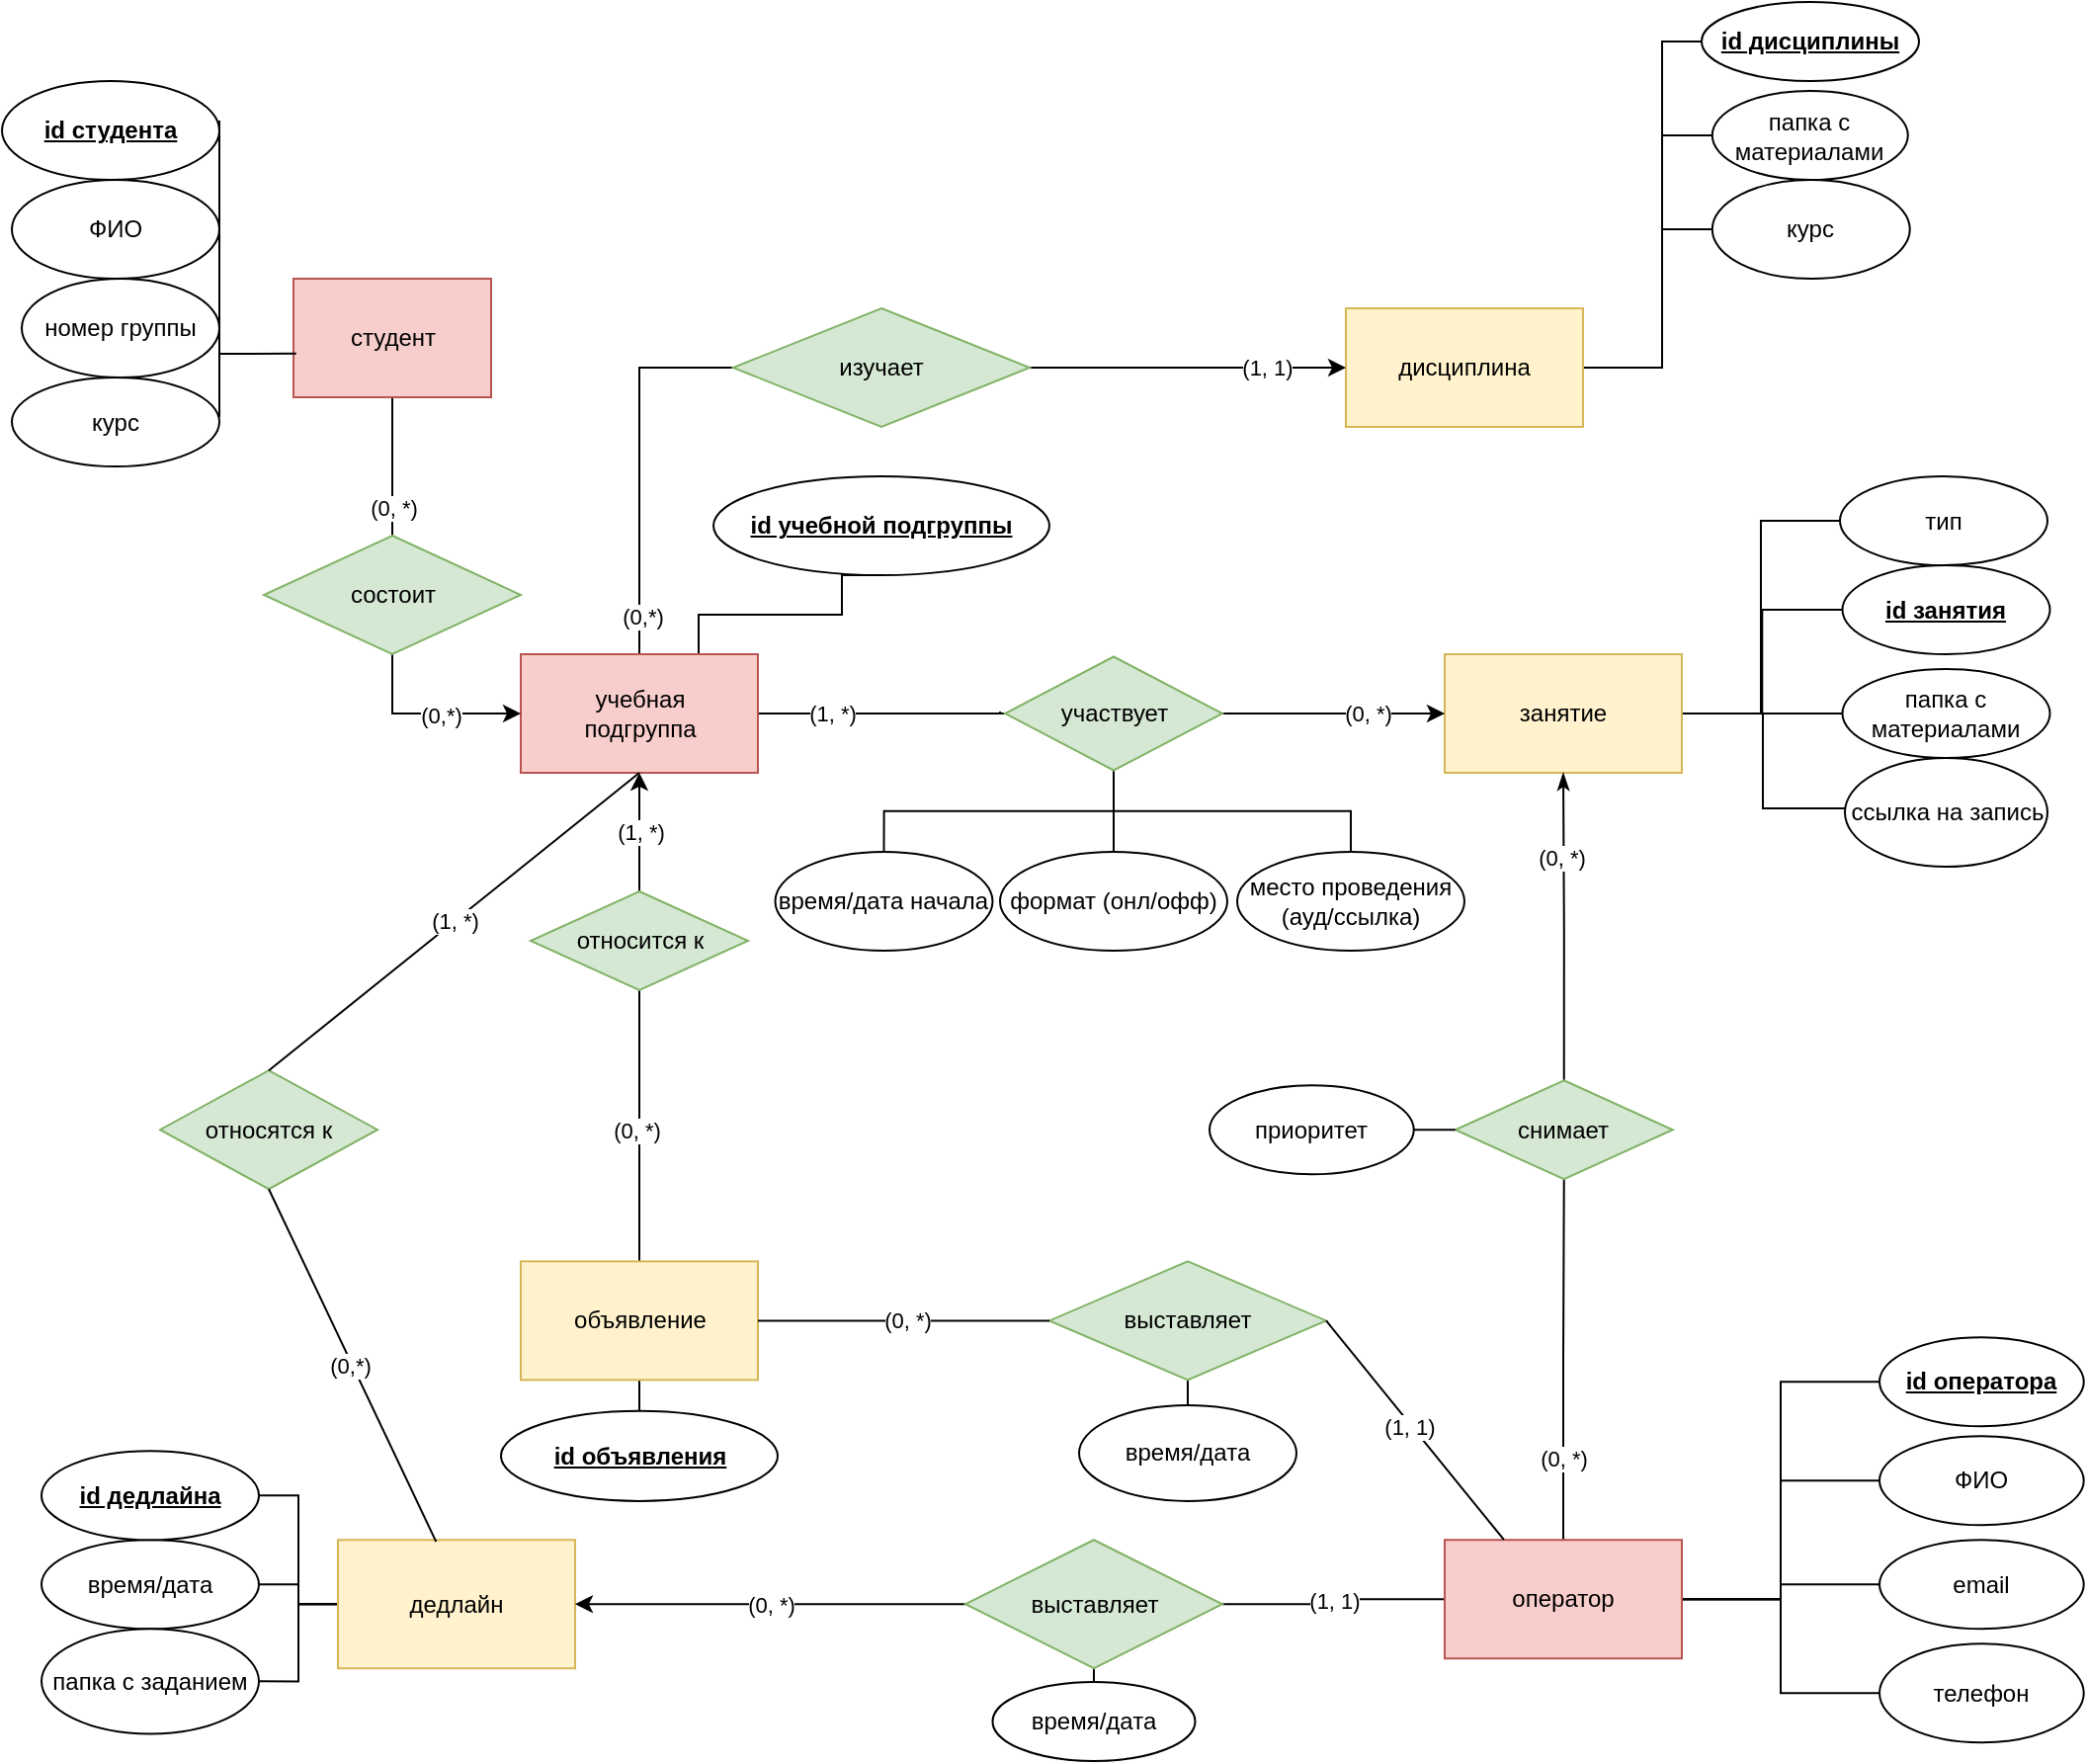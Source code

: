 <mxfile version="13.9.2" type="github"><diagram id="7s7uIlQT8t8DrVzBEWPa" name="Page-1"><mxGraphModel dx="1466" dy="661" grid="1" gridSize="10" guides="1" tooltips="1" connect="1" arrows="1" fold="1" page="1" pageScale="1" pageWidth="827" pageHeight="1169" math="0" shadow="0"><root><mxCell id="0"/><mxCell id="1" parent="0"/><mxCell id="y0rD6Jp8shlzVAkSggqI-71" value="(0, *)" style="edgeStyle=orthogonalEdgeStyle;rounded=0;orthogonalLoop=1;jettySize=auto;html=1;entryX=0.5;entryY=0;entryDx=0;entryDy=0;endArrow=none;endFill=0;exitX=0.5;exitY=1;exitDx=0;exitDy=0;" parent="1" target="y0rD6Jp8shlzVAkSggqI-69" edge="1" source="y0rD6Jp8shlzVAkSggqI-1"><mxGeometry x="0.6" relative="1" as="geometry"><mxPoint x="207.5" y="240" as="sourcePoint"/><mxPoint x="207.5" y="350" as="targetPoint"/><mxPoint as="offset"/></mxGeometry></mxCell><mxCell id="y0rD6Jp8shlzVAkSggqI-1" value="студент" style="rounded=0;whiteSpace=wrap;html=1;fillColor=#f8cecc;strokeColor=#b85450;" parent="1" vertex="1"><mxGeometry x="157.5" y="310" width="100" height="60" as="geometry"/></mxCell><mxCell id="tHOMkFGFNWv0TJlAidd5-83" style="edgeStyle=orthogonalEdgeStyle;rounded=0;orthogonalLoop=1;jettySize=auto;html=1;exitX=1;exitY=0.5;exitDx=0;exitDy=0;entryX=0;entryY=0.5;entryDx=0;entryDy=0;startArrow=none;startFill=0;endArrow=none;endFill=0;" parent="1" source="y0rD6Jp8shlzVAkSggqI-2" target="tHOMkFGFNWv0TJlAidd5-82" edge="1"><mxGeometry relative="1" as="geometry"><Array as="points"><mxPoint x="850" y="355"/><mxPoint x="850" y="285"/></Array></mxGeometry></mxCell><mxCell id="tHOMkFGFNWv0TJlAidd5-99" style="edgeStyle=orthogonalEdgeStyle;rounded=0;orthogonalLoop=1;jettySize=auto;html=1;exitX=1;exitY=0.5;exitDx=0;exitDy=0;entryX=0;entryY=0.5;entryDx=0;entryDy=0;startArrow=none;startFill=0;endArrow=none;endFill=0;" parent="1" source="y0rD6Jp8shlzVAkSggqI-2" target="tHOMkFGFNWv0TJlAidd5-98" edge="1"><mxGeometry relative="1" as="geometry"><Array as="points"><mxPoint x="850" y="355"/><mxPoint x="850" y="190"/></Array></mxGeometry></mxCell><mxCell id="CvZe5CuC758YP-KnUGmX-15" style="edgeStyle=orthogonalEdgeStyle;rounded=0;orthogonalLoop=1;jettySize=auto;html=1;exitX=1;exitY=0.5;exitDx=0;exitDy=0;entryX=0;entryY=0.5;entryDx=0;entryDy=0;endArrow=none;endFill=0;" parent="1" source="y0rD6Jp8shlzVAkSggqI-2" target="y0rD6Jp8shlzVAkSggqI-47" edge="1"><mxGeometry relative="1" as="geometry"><Array as="points"><mxPoint x="850" y="355"/><mxPoint x="850" y="238"/></Array></mxGeometry></mxCell><mxCell id="y0rD6Jp8shlzVAkSggqI-2" value="&lt;div&gt;дисциплина&lt;/div&gt;" style="rounded=0;whiteSpace=wrap;html=1;fillColor=#fff2cc;strokeColor=#d6b656;" parent="1" vertex="1"><mxGeometry x="690" y="325" width="120" height="60" as="geometry"/></mxCell><mxCell id="y0rD6Jp8shlzVAkSggqI-9" value="номер группы" style="ellipse;whiteSpace=wrap;html=1;" parent="1" vertex="1"><mxGeometry x="20" y="310" width="100" height="50" as="geometry"/></mxCell><mxCell id="tHOMkFGFNWv0TJlAidd5-125" style="edgeStyle=orthogonalEdgeStyle;rounded=0;orthogonalLoop=1;jettySize=auto;html=1;exitX=1;exitY=0.5;exitDx=0;exitDy=0;startArrow=none;startFill=0;endArrow=none;endFill=0;" parent="1" source="y0rD6Jp8shlzVAkSggqI-16" target="y0rD6Jp8shlzVAkSggqI-38" edge="1"><mxGeometry relative="1" as="geometry"><Array as="points"><mxPoint x="901" y="530"/><mxPoint x="901" y="578"/></Array></mxGeometry></mxCell><mxCell id="tHOMkFGFNWv0TJlAidd5-126" style="edgeStyle=orthogonalEdgeStyle;rounded=0;orthogonalLoop=1;jettySize=auto;html=1;exitX=1;exitY=0.5;exitDx=0;exitDy=0;entryX=0;entryY=0.5;entryDx=0;entryDy=0;startArrow=none;startFill=0;endArrow=none;endFill=0;" parent="1" source="y0rD6Jp8shlzVAkSggqI-16" target="y0rD6Jp8shlzVAkSggqI-40" edge="1"><mxGeometry relative="1" as="geometry"/></mxCell><mxCell id="tHOMkFGFNWv0TJlAidd5-127" style="edgeStyle=orthogonalEdgeStyle;rounded=0;orthogonalLoop=1;jettySize=auto;html=1;exitX=1;exitY=0.5;exitDx=0;exitDy=0;startArrow=none;startFill=0;endArrow=none;endFill=0;" parent="1" source="y0rD6Jp8shlzVAkSggqI-16" target="tHOMkFGFNWv0TJlAidd5-89" edge="1"><mxGeometry relative="1" as="geometry"/></mxCell><mxCell id="CvZe5CuC758YP-KnUGmX-5" style="edgeStyle=orthogonalEdgeStyle;rounded=0;orthogonalLoop=1;jettySize=auto;html=1;exitX=1;exitY=0.5;exitDx=0;exitDy=0;entryX=0;entryY=0.5;entryDx=0;entryDy=0;endArrow=none;endFill=0;" parent="1" source="y0rD6Jp8shlzVAkSggqI-16" target="CvZe5CuC758YP-KnUGmX-4" edge="1"><mxGeometry relative="1" as="geometry"/></mxCell><mxCell id="y0rD6Jp8shlzVAkSggqI-16" value="занятие" style="rounded=0;whiteSpace=wrap;html=1;fillColor=#fff2cc;strokeColor=#d6b656;" parent="1" vertex="1"><mxGeometry x="740" y="500" width="120" height="60" as="geometry"/></mxCell><mxCell id="y0rD6Jp8shlzVAkSggqI-34" value="формат (онл/офф)" style="ellipse;whiteSpace=wrap;html=1;" parent="1" vertex="1"><mxGeometry x="515" y="600" width="115" height="50" as="geometry"/></mxCell><mxCell id="y0rD6Jp8shlzVAkSggqI-36" value="место проведения (ауд/ссылка)" style="ellipse;whiteSpace=wrap;html=1;" parent="1" vertex="1"><mxGeometry x="635" y="600" width="115" height="50" as="geometry"/></mxCell><mxCell id="y0rD6Jp8shlzVAkSggqI-38" value="ссылка на запись" style="ellipse;whiteSpace=wrap;html=1;" parent="1" vertex="1"><mxGeometry x="942.5" y="552.5" width="102.5" height="55" as="geometry"/></mxCell><mxCell id="y0rD6Jp8shlzVAkSggqI-40" value="папка с материалами" style="ellipse;whiteSpace=wrap;html=1;" parent="1" vertex="1"><mxGeometry x="941.25" y="507.5" width="105" height="45" as="geometry"/></mxCell><mxCell id="y0rD6Jp8shlzVAkSggqI-47" value="папка с материалами" style="ellipse;whiteSpace=wrap;html=1;" parent="1" vertex="1"><mxGeometry x="875.38" y="215" width="99" height="45" as="geometry"/></mxCell><mxCell id="y0rD6Jp8shlzVAkSggqI-57" value="(1, *)" style="edgeStyle=orthogonalEdgeStyle;rounded=0;orthogonalLoop=1;jettySize=auto;html=1;endArrow=none;endFill=0;" parent="1" source="y0rD6Jp8shlzVAkSggqI-52" target="y0rD6Jp8shlzVAkSggqI-56" edge="1"><mxGeometry x="0.009" y="-25" relative="1" as="geometry"><mxPoint x="-25" y="-25" as="offset"/></mxGeometry></mxCell><mxCell id="X2tVZwrmz8boklLUg7Sm-17" style="edgeStyle=orthogonalEdgeStyle;rounded=0;orthogonalLoop=1;jettySize=auto;html=1;exitX=0.5;exitY=0;exitDx=0;exitDy=0;entryX=0;entryY=0.5;entryDx=0;entryDy=0;endArrow=none;endFill=0;strokeColor=#000000;" parent="1" source="y0rD6Jp8shlzVAkSggqI-52" target="y0rD6Jp8shlzVAkSggqI-53" edge="1"><mxGeometry relative="1" as="geometry"/></mxCell><mxCell id="X2tVZwrmz8boklLUg7Sm-51" value="&lt;div&gt;(0,*)&lt;/div&gt;" style="edgeLabel;html=1;align=center;verticalAlign=middle;resizable=0;points=[];" parent="X2tVZwrmz8boklLUg7Sm-17" vertex="1" connectable="0"><mxGeometry x="-0.799" relative="1" as="geometry"><mxPoint x="1" as="offset"/></mxGeometry></mxCell><mxCell id="tHOMkFGFNWv0TJlAidd5-120" style="edgeStyle=orthogonalEdgeStyle;rounded=0;orthogonalLoop=1;jettySize=auto;html=1;exitX=0.75;exitY=0;exitDx=0;exitDy=0;entryX=0.5;entryY=1;entryDx=0;entryDy=0;startArrow=none;startFill=0;endArrow=none;endFill=0;" parent="1" source="y0rD6Jp8shlzVAkSggqI-52" target="tHOMkFGFNWv0TJlAidd5-39" edge="1"><mxGeometry relative="1" as="geometry"><Array as="points"><mxPoint x="363" y="480"/><mxPoint x="435" y="480"/></Array></mxGeometry></mxCell><mxCell id="tHOMkFGFNWv0TJlAidd5-121" value="(1, *)" style="edgeStyle=orthogonalEdgeStyle;rounded=0;orthogonalLoop=1;jettySize=auto;html=1;startArrow=classic;startFill=1;endArrow=none;endFill=0;" parent="1" source="y0rD6Jp8shlzVAkSggqI-52" target="tHOMkFGFNWv0TJlAidd5-44" edge="1"><mxGeometry relative="1" as="geometry"/></mxCell><mxCell id="y0rD6Jp8shlzVAkSggqI-52" value="&lt;div&gt;учебная&lt;br&gt;&lt;/div&gt;&lt;div&gt;подгруппа&lt;/div&gt;" style="rounded=0;whiteSpace=wrap;html=1;fillColor=#f8cecc;strokeColor=#b85450;" parent="1" vertex="1"><mxGeometry x="272.5" y="500" width="120" height="60" as="geometry"/></mxCell><mxCell id="X2tVZwrmz8boklLUg7Sm-26" value="(1, 1)" style="edgeStyle=orthogonalEdgeStyle;rounded=0;orthogonalLoop=1;jettySize=auto;html=1;exitX=1;exitY=0.5;exitDx=0;exitDy=0;endArrow=classic;endFill=1;strokeColor=#000000;" parent="1" source="y0rD6Jp8shlzVAkSggqI-53" target="y0rD6Jp8shlzVAkSggqI-2" edge="1"><mxGeometry x="0.5" relative="1" as="geometry"><mxPoint as="offset"/></mxGeometry></mxCell><mxCell id="y0rD6Jp8shlzVAkSggqI-53" value="&lt;div&gt;изучает&lt;/div&gt;" style="rhombus;whiteSpace=wrap;html=1;fillColor=#d5e8d4;strokeColor=#82b366;" parent="1" vertex="1"><mxGeometry x="380" y="325" width="150" height="60" as="geometry"/></mxCell><mxCell id="X2tVZwrmz8boklLUg7Sm-36" style="edgeStyle=orthogonalEdgeStyle;rounded=0;orthogonalLoop=1;jettySize=auto;html=1;exitX=0;exitY=0.5;exitDx=0;exitDy=0;endArrow=none;endFill=0;strokeColor=#000000;" parent="1" source="y0rD6Jp8shlzVAkSggqI-56" edge="1"><mxGeometry relative="1" as="geometry"><mxPoint x="515" y="529" as="targetPoint"/></mxGeometry></mxCell><mxCell id="X2tVZwrmz8boklLUg7Sm-37" style="edgeStyle=orthogonalEdgeStyle;rounded=0;orthogonalLoop=1;jettySize=auto;html=1;exitX=1;exitY=0.5;exitDx=0;exitDy=0;endArrow=none;endFill=0;strokeColor=#000000;" parent="1" source="y0rD6Jp8shlzVAkSggqI-56" edge="1"><mxGeometry relative="1" as="geometry"><mxPoint x="625" y="529" as="targetPoint"/></mxGeometry></mxCell><mxCell id="tHOMkFGFNWv0TJlAidd5-2" style="edgeStyle=orthogonalEdgeStyle;rounded=0;orthogonalLoop=1;jettySize=auto;html=1;exitX=1;exitY=0.5;exitDx=0;exitDy=0;entryX=0;entryY=0.5;entryDx=0;entryDy=0;" parent="1" source="y0rD6Jp8shlzVAkSggqI-56" target="y0rD6Jp8shlzVAkSggqI-16" edge="1"><mxGeometry relative="1" as="geometry"/></mxCell><mxCell id="tHOMkFGFNWv0TJlAidd5-85" value="(0, *)" style="edgeLabel;html=1;align=center;verticalAlign=middle;resizable=0;points=[];" parent="tHOMkFGFNWv0TJlAidd5-2" vertex="1" connectable="0"><mxGeometry x="0.165" y="-2" relative="1" as="geometry"><mxPoint x="7.7" y="-2" as="offset"/></mxGeometry></mxCell><mxCell id="tHOMkFGFNWv0TJlAidd5-37" style="edgeStyle=orthogonalEdgeStyle;rounded=0;orthogonalLoop=1;jettySize=auto;html=1;exitX=0.5;exitY=1;exitDx=0;exitDy=0;endArrow=none;endFill=0;" parent="1" source="y0rD6Jp8shlzVAkSggqI-56" target="y0rD6Jp8shlzVAkSggqI-34" edge="1"><mxGeometry relative="1" as="geometry"/></mxCell><mxCell id="tHOMkFGFNWv0TJlAidd5-42" style="edgeStyle=orthogonalEdgeStyle;rounded=0;orthogonalLoop=1;jettySize=auto;html=1;exitX=0.5;exitY=1;exitDx=0;exitDy=0;endArrow=none;endFill=0;" parent="1" source="y0rD6Jp8shlzVAkSggqI-56" target="tHOMkFGFNWv0TJlAidd5-38" edge="1"><mxGeometry relative="1" as="geometry"/></mxCell><mxCell id="tHOMkFGFNWv0TJlAidd5-43" style="edgeStyle=orthogonalEdgeStyle;rounded=0;orthogonalLoop=1;jettySize=auto;html=1;exitX=0.5;exitY=1;exitDx=0;exitDy=0;endArrow=none;endFill=0;" parent="1" source="y0rD6Jp8shlzVAkSggqI-56" target="y0rD6Jp8shlzVAkSggqI-36" edge="1"><mxGeometry relative="1" as="geometry"/></mxCell><mxCell id="y0rD6Jp8shlzVAkSggqI-56" value="участвует" style="rhombus;whiteSpace=wrap;html=1;fillColor=#d5e8d4;strokeColor=#82b366;" parent="1" vertex="1"><mxGeometry x="517.5" y="501.25" width="110" height="57.5" as="geometry"/></mxCell><mxCell id="y0rD6Jp8shlzVAkSggqI-73" style="edgeStyle=orthogonalEdgeStyle;rounded=0;orthogonalLoop=1;jettySize=auto;html=1;entryX=0;entryY=0.5;entryDx=0;entryDy=0;" parent="1" source="y0rD6Jp8shlzVAkSggqI-69" target="y0rD6Jp8shlzVAkSggqI-52" edge="1"><mxGeometry relative="1" as="geometry"/></mxCell><mxCell id="X2tVZwrmz8boklLUg7Sm-47" value="(0,*)" style="edgeLabel;html=1;align=center;verticalAlign=middle;resizable=0;points=[];" parent="y0rD6Jp8shlzVAkSggqI-73" vertex="1" connectable="0"><mxGeometry x="0.124" y="-1" relative="1" as="geometry"><mxPoint x="1" as="offset"/></mxGeometry></mxCell><mxCell id="y0rD6Jp8shlzVAkSggqI-69" value="состоит" style="rhombus;whiteSpace=wrap;html=1;fillColor=#d5e8d4;strokeColor=#82b366;" parent="1" vertex="1"><mxGeometry x="142.5" y="440" width="130" height="60" as="geometry"/></mxCell><mxCell id="y0rD6Jp8shlzVAkSggqI-91" value="(1, 1)" style="edgeStyle=orthogonalEdgeStyle;rounded=0;orthogonalLoop=1;jettySize=auto;html=1;entryX=1;entryY=0.5;entryDx=0;entryDy=0;endArrow=none;endFill=0;" parent="1" source="y0rD6Jp8shlzVAkSggqI-75" target="y0rD6Jp8shlzVAkSggqI-90" edge="1"><mxGeometry relative="1" as="geometry"/></mxCell><mxCell id="X2tVZwrmz8boklLUg7Sm-11" style="edgeStyle=orthogonalEdgeStyle;rounded=0;orthogonalLoop=1;jettySize=auto;html=1;exitX=0.5;exitY=0;exitDx=0;exitDy=0;entryX=0.5;entryY=1;entryDx=0;entryDy=0;endArrow=none;endFill=0;strokeColor=#000000;" parent="1" source="y0rD6Jp8shlzVAkSggqI-75" target="y0rD6Jp8shlzVAkSggqI-77" edge="1"><mxGeometry relative="1" as="geometry"/></mxCell><mxCell id="X2tVZwrmz8boklLUg7Sm-52" value="&lt;div&gt;(0, *)&lt;/div&gt;" style="edgeLabel;html=1;align=center;verticalAlign=middle;resizable=0;points=[];" parent="X2tVZwrmz8boklLUg7Sm-11" vertex="1" connectable="0"><mxGeometry x="-0.669" relative="1" as="geometry"><mxPoint y="-10.5" as="offset"/></mxGeometry></mxCell><mxCell id="tHOMkFGFNWv0TJlAidd5-28" style="edgeStyle=orthogonalEdgeStyle;rounded=0;orthogonalLoop=1;jettySize=auto;html=1;exitX=1;exitY=0.5;exitDx=0;exitDy=0;entryX=0;entryY=0.5;entryDx=0;entryDy=0;endArrow=none;endFill=0;" parent="1" source="y0rD6Jp8shlzVAkSggqI-75" target="y0rD6Jp8shlzVAkSggqI-82" edge="1"><mxGeometry relative="1" as="geometry"/></mxCell><mxCell id="tHOMkFGFNWv0TJlAidd5-101" style="edgeStyle=orthogonalEdgeStyle;rounded=0;orthogonalLoop=1;jettySize=auto;html=1;exitX=1;exitY=0.5;exitDx=0;exitDy=0;entryX=0;entryY=0.5;entryDx=0;entryDy=0;startArrow=none;startFill=0;endArrow=none;endFill=0;" parent="1" source="y0rD6Jp8shlzVAkSggqI-75" target="tHOMkFGFNWv0TJlAidd5-100" edge="1"><mxGeometry relative="1" as="geometry"/></mxCell><mxCell id="tHOMkFGFNWv0TJlAidd5-106" style="edgeStyle=orthogonalEdgeStyle;rounded=0;orthogonalLoop=1;jettySize=auto;html=1;exitX=1;exitY=0.5;exitDx=0;exitDy=0;entryX=0;entryY=0.5;entryDx=0;entryDy=0;startArrow=none;startFill=0;endArrow=none;endFill=0;" parent="1" source="y0rD6Jp8shlzVAkSggqI-75" target="tHOMkFGFNWv0TJlAidd5-92" edge="1"><mxGeometry relative="1" as="geometry"/></mxCell><mxCell id="RP2HMkXgzkTPwG5uyEyx-1" style="edgeStyle=orthogonalEdgeStyle;rounded=0;orthogonalLoop=1;jettySize=auto;html=1;exitX=1;exitY=0.5;exitDx=0;exitDy=0;entryX=0;entryY=0.5;entryDx=0;entryDy=0;endArrow=none;endFill=0;" parent="1" source="y0rD6Jp8shlzVAkSggqI-75" target="tHOMkFGFNWv0TJlAidd5-27" edge="1"><mxGeometry relative="1" as="geometry"/></mxCell><mxCell id="y0rD6Jp8shlzVAkSggqI-75" value="оператор" style="rounded=0;whiteSpace=wrap;html=1;fillColor=#f8cecc;strokeColor=#b85450;" parent="1" vertex="1"><mxGeometry x="740" y="948.12" width="120" height="60" as="geometry"/></mxCell><mxCell id="X2tVZwrmz8boklLUg7Sm-12" style="edgeStyle=orthogonalEdgeStyle;rounded=0;orthogonalLoop=1;jettySize=auto;html=1;exitX=0.5;exitY=0;exitDx=0;exitDy=0;endArrow=classicThin;endFill=1;strokeColor=#000000;" parent="1" source="y0rD6Jp8shlzVAkSggqI-77" target="y0rD6Jp8shlzVAkSggqI-16" edge="1"><mxGeometry relative="1" as="geometry"/></mxCell><mxCell id="X2tVZwrmz8boklLUg7Sm-53" value="(0, *)" style="edgeLabel;html=1;align=center;verticalAlign=middle;resizable=0;points=[];" parent="X2tVZwrmz8boklLUg7Sm-12" vertex="1" connectable="0"><mxGeometry x="0.269" y="-1" relative="1" as="geometry"><mxPoint x="-2" y="-14" as="offset"/></mxGeometry></mxCell><mxCell id="y0rD6Jp8shlzVAkSggqI-77" value="снимает" style="rhombus;whiteSpace=wrap;html=1;fillColor=#d5e8d4;strokeColor=#82b366;" parent="1" vertex="1"><mxGeometry x="745.37" y="715.62" width="110" height="50" as="geometry"/></mxCell><mxCell id="y0rD6Jp8shlzVAkSggqI-82" value="ФИО" style="ellipse;whiteSpace=wrap;html=1;" parent="1" vertex="1"><mxGeometry x="960" y="895.62" width="103.37" height="45" as="geometry"/></mxCell><mxCell id="X2tVZwrmz8boklLUg7Sm-2" style="edgeStyle=orthogonalEdgeStyle;rounded=0;orthogonalLoop=1;jettySize=auto;html=1;exitX=0;exitY=0.5;exitDx=0;exitDy=0;entryX=1;entryY=0.5;entryDx=0;entryDy=0;endArrow=none;endFill=0;" parent="1" source="y0rD6Jp8shlzVAkSggqI-83" target="y0rD6Jp8shlzVAkSggqI-84" edge="1"><mxGeometry relative="1" as="geometry"/></mxCell><mxCell id="tHOMkFGFNWv0TJlAidd5-104" style="edgeStyle=orthogonalEdgeStyle;rounded=0;orthogonalLoop=1;jettySize=auto;html=1;exitX=0;exitY=0.5;exitDx=0;exitDy=0;entryX=1;entryY=0.5;entryDx=0;entryDy=0;startArrow=none;startFill=0;endArrow=none;endFill=0;" parent="1" source="y0rD6Jp8shlzVAkSggqI-83" target="tHOMkFGFNWv0TJlAidd5-103" edge="1"><mxGeometry relative="1" as="geometry"/></mxCell><mxCell id="tHOMkFGFNWv0TJlAidd5-105" style="edgeStyle=orthogonalEdgeStyle;rounded=0;orthogonalLoop=1;jettySize=auto;html=1;exitX=0;exitY=0.5;exitDx=0;exitDy=0;entryX=1;entryY=0.5;entryDx=0;entryDy=0;startArrow=none;startFill=0;endArrow=none;endFill=0;" parent="1" source="y0rD6Jp8shlzVAkSggqI-83" target="tHOMkFGFNWv0TJlAidd5-63" edge="1"><mxGeometry relative="1" as="geometry"/></mxCell><mxCell id="y0rD6Jp8shlzVAkSggqI-83" value="дедлайн" style="rounded=0;whiteSpace=wrap;html=1;fillColor=#fff2cc;strokeColor=#d6b656;" parent="1" vertex="1"><mxGeometry x="180" y="948.12" width="120" height="65" as="geometry"/></mxCell><mxCell id="y0rD6Jp8shlzVAkSggqI-84" value="время/дата" style="ellipse;whiteSpace=wrap;html=1;" parent="1" vertex="1"><mxGeometry x="30" y="948.12" width="110" height="45" as="geometry"/></mxCell><mxCell id="y0rD6Jp8shlzVAkSggqI-92" value="(0, *)" style="edgeStyle=orthogonalEdgeStyle;rounded=0;orthogonalLoop=1;jettySize=auto;html=1;entryX=1;entryY=0.5;entryDx=0;entryDy=0;" parent="1" source="y0rD6Jp8shlzVAkSggqI-90" target="y0rD6Jp8shlzVAkSggqI-83" edge="1"><mxGeometry relative="1" as="geometry"><Array as="points"><mxPoint x="340" y="981"/><mxPoint x="340" y="981"/></Array></mxGeometry></mxCell><mxCell id="RP2HMkXgzkTPwG5uyEyx-5" style="edgeStyle=orthogonalEdgeStyle;rounded=0;orthogonalLoop=1;jettySize=auto;html=1;exitX=0.5;exitY=1;exitDx=0;exitDy=0;endArrow=none;endFill=0;" parent="1" source="y0rD6Jp8shlzVAkSggqI-90" target="tHOMkFGFNWv0TJlAidd5-110" edge="1"><mxGeometry relative="1" as="geometry"/></mxCell><mxCell id="y0rD6Jp8shlzVAkSggqI-90" value="выставляет" style="rhombus;whiteSpace=wrap;html=1;fillColor=#d5e8d4;strokeColor=#82b366;" parent="1" vertex="1"><mxGeometry x="497.5" y="948.12" width="130" height="65" as="geometry"/></mxCell><mxCell id="tHOMkFGFNWv0TJlAidd5-50" style="edgeStyle=orthogonalEdgeStyle;rounded=0;orthogonalLoop=1;jettySize=auto;html=1;exitX=0.5;exitY=0;exitDx=0;exitDy=0;endArrow=none;endFill=0;" parent="1" source="tHOMkFGFNWv0TJlAidd5-3" target="tHOMkFGFNWv0TJlAidd5-44" edge="1"><mxGeometry relative="1" as="geometry"/></mxCell><mxCell id="tHOMkFGFNWv0TJlAidd5-54" value="(0, *)" style="edgeLabel;html=1;align=center;verticalAlign=middle;resizable=0;points=[];" parent="tHOMkFGFNWv0TJlAidd5-50" vertex="1" connectable="0"><mxGeometry x="-0.041" y="2" relative="1" as="geometry"><mxPoint as="offset"/></mxGeometry></mxCell><mxCell id="CvZe5CuC758YP-KnUGmX-17" style="edgeStyle=orthogonalEdgeStyle;rounded=0;orthogonalLoop=1;jettySize=auto;html=1;exitX=0.5;exitY=1;exitDx=0;exitDy=0;entryX=0.5;entryY=0;entryDx=0;entryDy=0;endArrow=none;endFill=0;" parent="1" source="tHOMkFGFNWv0TJlAidd5-3" target="tHOMkFGFNWv0TJlAidd5-70" edge="1"><mxGeometry relative="1" as="geometry"/></mxCell><mxCell id="tHOMkFGFNWv0TJlAidd5-3" value="&lt;div&gt;объявление&lt;/div&gt;" style="rounded=0;whiteSpace=wrap;html=1;fillColor=#fff2cc;strokeColor=#d6b656;" parent="1" vertex="1"><mxGeometry x="272.5" y="807.19" width="120" height="60" as="geometry"/></mxCell><mxCell id="tHOMkFGFNWv0TJlAidd5-8" style="edgeStyle=orthogonalEdgeStyle;rounded=0;orthogonalLoop=1;jettySize=auto;html=1;exitX=0.5;exitY=1;exitDx=0;exitDy=0;endArrow=none;endFill=0;" parent="1" source="y0rD6Jp8shlzVAkSggqI-36" target="y0rD6Jp8shlzVAkSggqI-36" edge="1"><mxGeometry relative="1" as="geometry"/></mxCell><mxCell id="tHOMkFGFNWv0TJlAidd5-16" value="ФИО" style="ellipse;whiteSpace=wrap;html=1;" parent="1" vertex="1"><mxGeometry x="15" y="260" width="105" height="50" as="geometry"/></mxCell><mxCell id="tHOMkFGFNWv0TJlAidd5-27" value="&lt;div&gt;телефон&lt;/div&gt;" style="ellipse;whiteSpace=wrap;html=1;" parent="1" vertex="1"><mxGeometry x="960" y="1000.62" width="103.37" height="50" as="geometry"/></mxCell><mxCell id="tHOMkFGFNWv0TJlAidd5-38" value="время/дата начала" style="ellipse;whiteSpace=wrap;html=1;" parent="1" vertex="1"><mxGeometry x="401.25" y="600" width="110" height="50" as="geometry"/></mxCell><mxCell id="tHOMkFGFNWv0TJlAidd5-39" value="&lt;u&gt;&lt;b&gt;id учебной подгруппы&lt;/b&gt;&lt;/u&gt;" style="ellipse;whiteSpace=wrap;html=1;" parent="1" vertex="1"><mxGeometry x="370" y="410" width="170" height="50" as="geometry"/></mxCell><mxCell id="tHOMkFGFNWv0TJlAidd5-44" value="относится к" style="rhombus;whiteSpace=wrap;html=1;fillColor=#d5e8d4;strokeColor=#82b366;" parent="1" vertex="1"><mxGeometry x="277.5" y="620" width="110" height="50" as="geometry"/></mxCell><mxCell id="tHOMkFGFNWv0TJlAidd5-63" value="папка с заданием" style="ellipse;whiteSpace=wrap;html=1;" parent="1" vertex="1"><mxGeometry x="30" y="993.12" width="110" height="53.12" as="geometry"/></mxCell><mxCell id="tHOMkFGFNWv0TJlAidd5-66" value="время/дата" style="ellipse;whiteSpace=wrap;html=1;" parent="1" vertex="1"><mxGeometry x="555" y="880.0" width="110" height="48.44" as="geometry"/></mxCell><mxCell id="tHOMkFGFNWv0TJlAidd5-70" value="&lt;u&gt;&lt;b&gt;id объявления&lt;/b&gt;&lt;/u&gt;" style="ellipse;whiteSpace=wrap;html=1;" parent="1" vertex="1"><mxGeometry x="262.5" y="882.82" width="140" height="45.62" as="geometry"/></mxCell><mxCell id="tHOMkFGFNWv0TJlAidd5-82" value="&lt;div&gt;курс&lt;/div&gt;" style="ellipse;whiteSpace=wrap;html=1;" parent="1" vertex="1"><mxGeometry x="875.38" y="260" width="100" height="50" as="geometry"/></mxCell><mxCell id="tHOMkFGFNWv0TJlAidd5-89" value="&lt;u&gt;&lt;b&gt;id занятия&lt;/b&gt;&lt;/u&gt;" style="ellipse;whiteSpace=wrap;html=1;" parent="1" vertex="1"><mxGeometry x="941.25" y="455" width="105" height="45" as="geometry"/></mxCell><mxCell id="tHOMkFGFNWv0TJlAidd5-92" value="email" style="ellipse;whiteSpace=wrap;html=1;" parent="1" vertex="1"><mxGeometry x="960" y="948.12" width="103.37" height="45" as="geometry"/></mxCell><mxCell id="tHOMkFGFNWv0TJlAidd5-102" style="edgeStyle=orthogonalEdgeStyle;rounded=0;orthogonalLoop=1;jettySize=auto;html=1;exitX=1;exitY=0.5;exitDx=0;exitDy=0;entryX=0;entryY=0.5;entryDx=0;entryDy=0;startArrow=none;startFill=0;endArrow=none;endFill=0;" parent="1" source="tHOMkFGFNWv0TJlAidd5-93" target="y0rD6Jp8shlzVAkSggqI-77" edge="1"><mxGeometry relative="1" as="geometry"/></mxCell><mxCell id="tHOMkFGFNWv0TJlAidd5-93" value="приоритет" style="ellipse;whiteSpace=wrap;html=1;" parent="1" vertex="1"><mxGeometry x="621" y="718.12" width="103.37" height="45" as="geometry"/></mxCell><mxCell id="tHOMkFGFNWv0TJlAidd5-95" value="&lt;u&gt;&lt;b&gt;id студента&lt;/b&gt;&lt;/u&gt;" style="ellipse;whiteSpace=wrap;html=1;" parent="1" vertex="1"><mxGeometry x="10" y="210" width="110" height="50" as="geometry"/></mxCell><mxCell id="tHOMkFGFNWv0TJlAidd5-98" value="&lt;u&gt;&lt;b&gt;id дисциплины&lt;/b&gt;&lt;/u&gt;" style="ellipse;whiteSpace=wrap;html=1;" parent="1" vertex="1"><mxGeometry x="870" y="170" width="110" height="40" as="geometry"/></mxCell><mxCell id="tHOMkFGFNWv0TJlAidd5-100" value="&lt;u&gt;&lt;b&gt;id оператора&lt;/b&gt;&lt;/u&gt;" style="ellipse;whiteSpace=wrap;html=1;" parent="1" vertex="1"><mxGeometry x="960" y="845.62" width="103.37" height="45" as="geometry"/></mxCell><mxCell id="tHOMkFGFNWv0TJlAidd5-103" value="&lt;u&gt;&lt;b&gt;id дедлайна&lt;/b&gt;&lt;/u&gt;" style="ellipse;whiteSpace=wrap;html=1;" parent="1" vertex="1"><mxGeometry x="30" y="903.12" width="110" height="45" as="geometry"/></mxCell><mxCell id="tHOMkFGFNWv0TJlAidd5-110" value="время/дата" style="ellipse;whiteSpace=wrap;html=1;" parent="1" vertex="1"><mxGeometry x="511.25" y="1020.0" width="102.5" height="40" as="geometry"/></mxCell><mxCell id="tHOMkFGFNWv0TJlAidd5-114" value="курс" style="ellipse;whiteSpace=wrap;html=1;" parent="1" vertex="1"><mxGeometry x="15" y="360" width="105" height="45" as="geometry"/></mxCell><mxCell id="CvZe5CuC758YP-KnUGmX-16" style="edgeStyle=orthogonalEdgeStyle;rounded=0;orthogonalLoop=1;jettySize=auto;html=1;exitX=0.5;exitY=1;exitDx=0;exitDy=0;entryX=0.5;entryY=0;entryDx=0;entryDy=0;endArrow=none;endFill=0;" parent="1" source="pjhgFYboOKDK3I-RUj3o-3" target="tHOMkFGFNWv0TJlAidd5-66" edge="1"><mxGeometry relative="1" as="geometry"/></mxCell><mxCell id="pjhgFYboOKDK3I-RUj3o-3" value="выставляет" style="rhombus;whiteSpace=wrap;html=1;fillColor=#d5e8d4;strokeColor=#82b366;" parent="1" vertex="1"><mxGeometry x="540" y="807.19" width="140" height="60" as="geometry"/></mxCell><mxCell id="pjhgFYboOKDK3I-RUj3o-5" value="" style="endArrow=none;html=1;entryX=0.25;entryY=0;entryDx=0;entryDy=0;exitX=1;exitY=0.5;exitDx=0;exitDy=0;" parent="1" source="pjhgFYboOKDK3I-RUj3o-3" target="y0rD6Jp8shlzVAkSggqI-75" edge="1"><mxGeometry width="50" height="50" relative="1" as="geometry"><mxPoint x="610" y="810" as="sourcePoint"/><mxPoint x="660" y="760" as="targetPoint"/></mxGeometry></mxCell><mxCell id="pjhgFYboOKDK3I-RUj3o-7" value="(1, 1)" style="edgeLabel;html=1;align=center;verticalAlign=middle;resizable=0;points=[];" parent="pjhgFYboOKDK3I-RUj3o-5" vertex="1" connectable="0"><mxGeometry x="-0.059" y="-1" relative="1" as="geometry"><mxPoint y="1" as="offset"/></mxGeometry></mxCell><mxCell id="pjhgFYboOKDK3I-RUj3o-6" value="" style="endArrow=none;html=1;entryX=0;entryY=0.5;entryDx=0;entryDy=0;exitX=1;exitY=0.5;exitDx=0;exitDy=0;" parent="1" source="tHOMkFGFNWv0TJlAidd5-3" target="pjhgFYboOKDK3I-RUj3o-3" edge="1"><mxGeometry width="50" height="50" relative="1" as="geometry"><mxPoint x="610" y="810" as="sourcePoint"/><mxPoint x="660" y="760" as="targetPoint"/></mxGeometry></mxCell><mxCell id="pjhgFYboOKDK3I-RUj3o-15" value="(0, *)" style="edgeLabel;html=1;align=center;verticalAlign=middle;resizable=0;points=[];" parent="pjhgFYboOKDK3I-RUj3o-6" vertex="1" connectable="0"><mxGeometry x="0.026" relative="1" as="geometry"><mxPoint as="offset"/></mxGeometry></mxCell><mxCell id="pjhgFYboOKDK3I-RUj3o-8" value="относятся к" style="rhombus;whiteSpace=wrap;html=1;fillColor=#d5e8d4;strokeColor=#82b366;" parent="1" vertex="1"><mxGeometry x="90" y="710.62" width="110" height="60" as="geometry"/></mxCell><mxCell id="pjhgFYboOKDK3I-RUj3o-10" value="" style="endArrow=none;html=1;entryX=0.414;entryY=0.014;entryDx=0;entryDy=0;entryPerimeter=0;exitX=0.5;exitY=1;exitDx=0;exitDy=0;" parent="1" source="pjhgFYboOKDK3I-RUj3o-8" target="y0rD6Jp8shlzVAkSggqI-83" edge="1"><mxGeometry width="50" height="50" relative="1" as="geometry"><mxPoint x="610" y="760" as="sourcePoint"/><mxPoint x="660" y="710" as="targetPoint"/></mxGeometry></mxCell><mxCell id="pjhgFYboOKDK3I-RUj3o-13" value="(0,*)" style="edgeLabel;html=1;align=center;verticalAlign=middle;resizable=0;points=[];" parent="pjhgFYboOKDK3I-RUj3o-10" vertex="1" connectable="0"><mxGeometry x="-0.016" y="-1" relative="1" as="geometry"><mxPoint y="1" as="offset"/></mxGeometry></mxCell><mxCell id="pjhgFYboOKDK3I-RUj3o-14" value="(1, *)" style="endArrow=none;html=1;entryX=0.5;entryY=0;entryDx=0;entryDy=0;exitX=0.5;exitY=1;exitDx=0;exitDy=0;" parent="1" source="y0rD6Jp8shlzVAkSggqI-52" target="pjhgFYboOKDK3I-RUj3o-8" edge="1"><mxGeometry width="50" height="50" relative="1" as="geometry"><mxPoint x="610" y="760" as="sourcePoint"/><mxPoint x="660" y="710" as="targetPoint"/></mxGeometry></mxCell><mxCell id="CvZe5CuC758YP-KnUGmX-4" value="тип" style="ellipse;whiteSpace=wrap;html=1;" parent="1" vertex="1"><mxGeometry x="940" y="410" width="105" height="45" as="geometry"/></mxCell><mxCell id="qzd93HBrCB25Ro1EbYr3-3" value="" style="endArrow=none;html=1;" edge="1" parent="1"><mxGeometry width="50" height="50" relative="1" as="geometry"><mxPoint x="120" y="380" as="sourcePoint"/><mxPoint x="120" y="340" as="targetPoint"/></mxGeometry></mxCell><mxCell id="qzd93HBrCB25Ro1EbYr3-4" value="" style="endArrow=none;html=1;" edge="1" parent="1"><mxGeometry width="50" height="50" relative="1" as="geometry"><mxPoint x="120" y="230" as="sourcePoint"/><mxPoint x="120" y="340" as="targetPoint"/></mxGeometry></mxCell><mxCell id="qzd93HBrCB25Ro1EbYr3-6" value="" style="endArrow=none;html=1;entryX=0.014;entryY=0.632;entryDx=0;entryDy=0;entryPerimeter=0;" edge="1" parent="1" target="y0rD6Jp8shlzVAkSggqI-1"><mxGeometry width="50" height="50" relative="1" as="geometry"><mxPoint x="120" y="348" as="sourcePoint"/><mxPoint x="530" y="300" as="targetPoint"/></mxGeometry></mxCell></root></mxGraphModel></diagram></mxfile>
